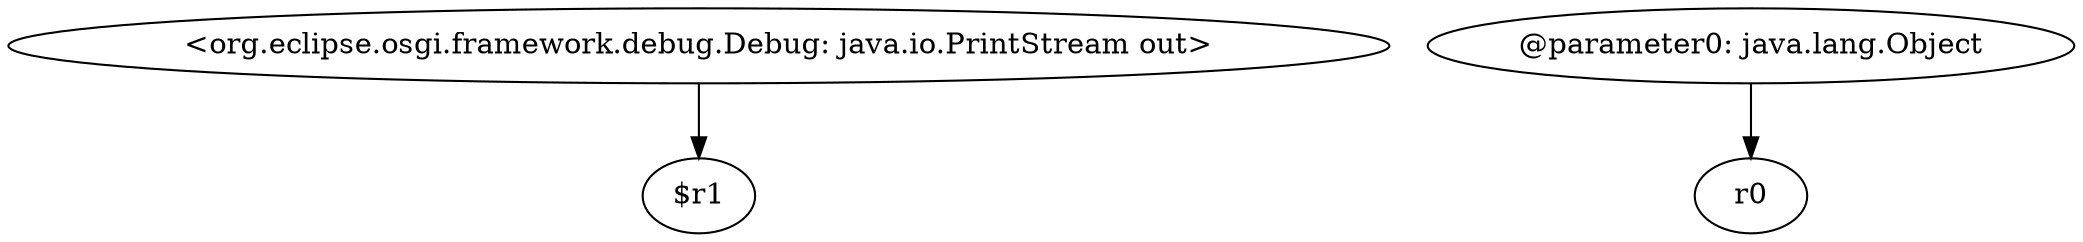digraph g {
0[label="<org.eclipse.osgi.framework.debug.Debug: java.io.PrintStream out>"]
1[label="$r1"]
0->1[label=""]
2[label="@parameter0: java.lang.Object"]
3[label="r0"]
2->3[label=""]
}